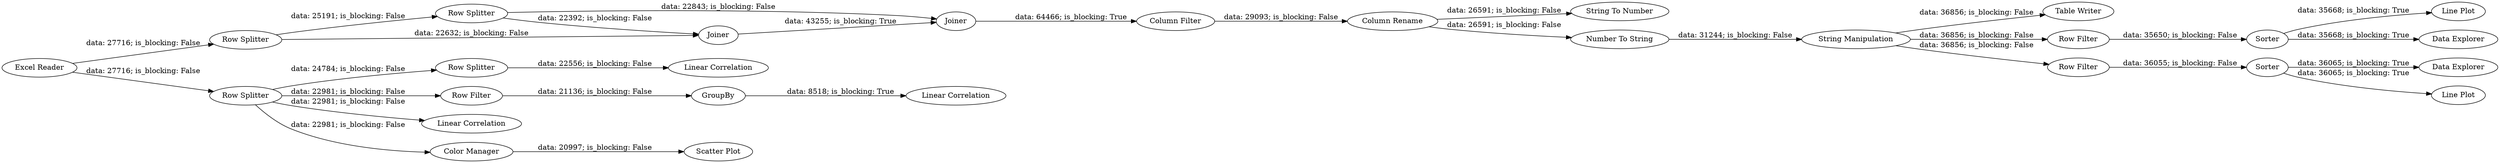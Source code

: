 digraph {
	"6309497690973367012_125" [label="Table Writer"]
	"6309497690973367012_165" [label="Linear Correlation"]
	"3483822976482271397_19" [label="Row Splitter"]
	"6309497690973367012_42" [label="Data Explorer"]
	"3483822976482271397_23" [label=Joiner]
	"6309497690973367012_167" [label="Row Splitter"]
	"6309497690973367012_30" [label="Row Filter"]
	"6309497690973367012_164" [label=GroupBy]
	"3483822976482271397_22" [label=Joiner]
	"6309497690973367012_163" [label="Row Filter"]
	"3483822976482271397_126" [label="Column Rename"]
	"3483822976482271397_127" [label="String To Number"]
	"6309497690973367012_32" [label="Line Plot"]
	"3483822976482271397_26" [label="String Manipulation"]
	"3483822976482271397_16" [label="Row Splitter"]
	"3483822976482271397_24" [label="Column Filter"]
	"6309497690973367012_31" [label=Sorter]
	"3483822976482271397_128" [label="Number To String"]
	"6309497690973367012_133" [label="Linear Correlation"]
	"6309497690973367012_13" [label="Excel Reader"]
	"6309497690973367012_28" [label=Sorter]
	"6309497690973367012_174" [label="Scatter Plot"]
	"6309497690973367012_129" [label="Row Splitter"]
	"6309497690973367012_37" [label="Linear Correlation"]
	"6309497690973367012_43" [label="Data Explorer"]
	"6309497690973367012_33" [label="Line Plot"]
	"6309497690973367012_175" [label="Color Manager"]
	"6309497690973367012_27" [label="Row Filter"]
	"6309497690973367012_30" -> "6309497690973367012_31" [label="data: 35650; is_blocking: False"]
	"3483822976482271397_19" -> "3483822976482271397_22" [label="data: 22392; is_blocking: False"]
	"3483822976482271397_26" -> "6309497690973367012_125" [label="data: 36856; is_blocking: False"]
	"3483822976482271397_126" -> "3483822976482271397_127" [label="data: 26591; is_blocking: False"]
	"6309497690973367012_129" -> "6309497690973367012_163" [label="data: 22981; is_blocking: False"]
	"3483822976482271397_23" -> "3483822976482271397_24" [label="data: 64466; is_blocking: True"]
	"3483822976482271397_26" -> "6309497690973367012_27" [label="data: 36856; is_blocking: False"]
	"3483822976482271397_24" -> "3483822976482271397_126" [label="data: 29093; is_blocking: False"]
	"6309497690973367012_13" -> "3483822976482271397_16" [label="data: 27716; is_blocking: False"]
	"3483822976482271397_126" -> "3483822976482271397_128" [label="data: 26591; is_blocking: False"]
	"3483822976482271397_19" -> "3483822976482271397_23" [label="data: 22843; is_blocking: False"]
	"6309497690973367012_175" -> "6309497690973367012_174" [label="data: 20997; is_blocking: False"]
	"6309497690973367012_31" -> "6309497690973367012_43" [label="data: 35668; is_blocking: True"]
	"6309497690973367012_28" -> "6309497690973367012_42" [label="data: 36065; is_blocking: True"]
	"3483822976482271397_16" -> "3483822976482271397_19" [label="data: 25191; is_blocking: False"]
	"6309497690973367012_31" -> "6309497690973367012_32" [label="data: 35668; is_blocking: True"]
	"6309497690973367012_27" -> "6309497690973367012_28" [label="data: 36055; is_blocking: False"]
	"3483822976482271397_22" -> "3483822976482271397_23" [label="data: 43255; is_blocking: True"]
	"3483822976482271397_128" -> "3483822976482271397_26" [label="data: 31244; is_blocking: False"]
	"6309497690973367012_129" -> "6309497690973367012_175" [label="data: 22981; is_blocking: False"]
	"6309497690973367012_164" -> "6309497690973367012_165" [label="data: 8518; is_blocking: True"]
	"6309497690973367012_167" -> "6309497690973367012_133" [label="data: 22556; is_blocking: False"]
	"6309497690973367012_129" -> "6309497690973367012_37" [label="data: 22981; is_blocking: False"]
	"3483822976482271397_26" -> "6309497690973367012_30" [label="data: 36856; is_blocking: False"]
	"6309497690973367012_163" -> "6309497690973367012_164" [label="data: 21136; is_blocking: False"]
	"6309497690973367012_28" -> "6309497690973367012_33" [label="data: 36065; is_blocking: True"]
	"6309497690973367012_13" -> "6309497690973367012_129" [label="data: 27716; is_blocking: False"]
	"6309497690973367012_129" -> "6309497690973367012_167" [label="data: 24784; is_blocking: False"]
	"3483822976482271397_16" -> "3483822976482271397_22" [label="data: 22632; is_blocking: False"]
	rankdir=LR
}
